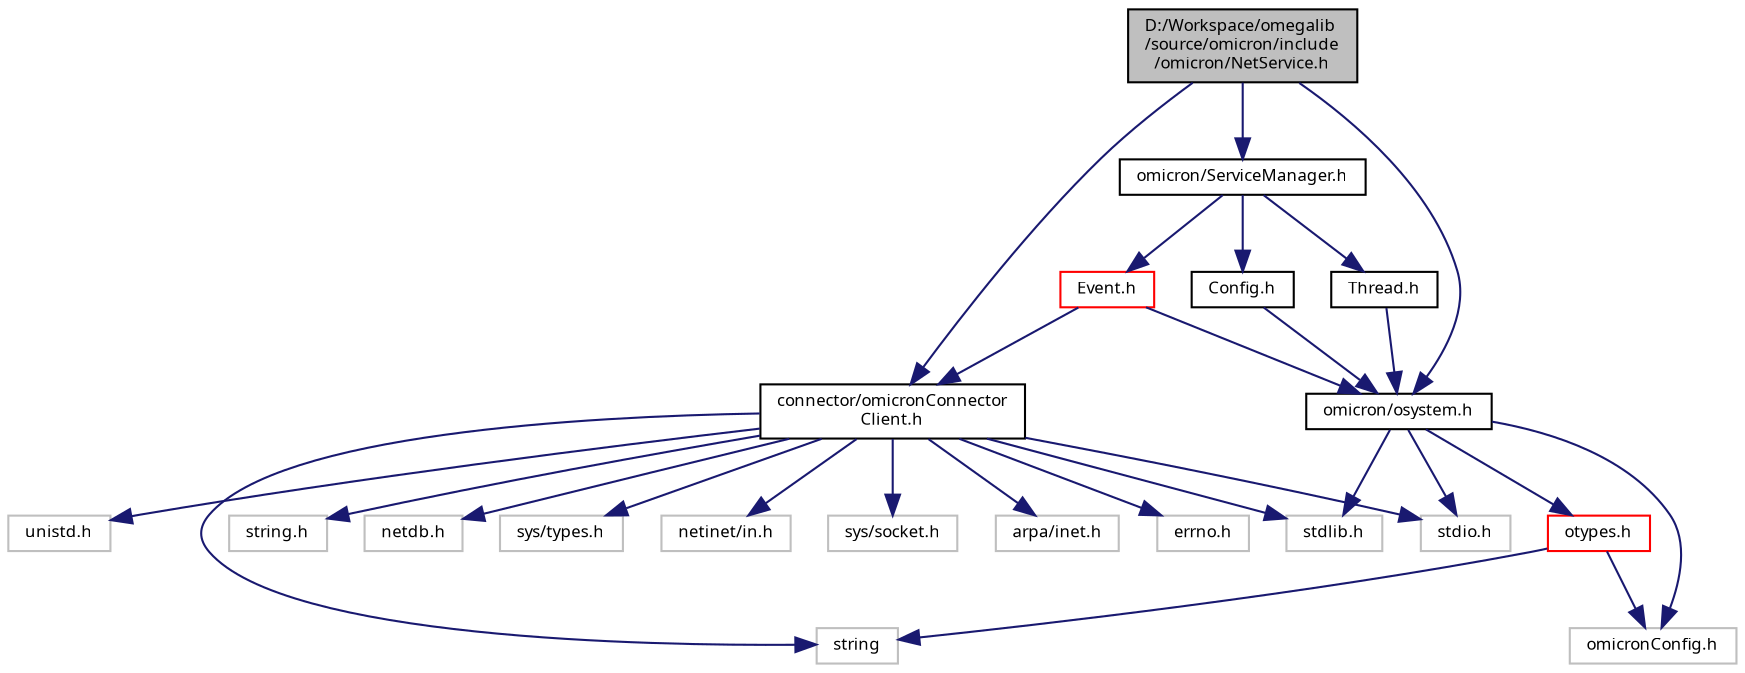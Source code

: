 digraph "D:/Workspace/omegalib/source/omicron/include/omicron/NetService.h"
{
  bgcolor="transparent";
  edge [fontname="FreeSans.ttf",fontsize="8",labelfontname="FreeSans.ttf",labelfontsize="8"];
  node [fontname="FreeSans.ttf",fontsize="8",shape=record];
  Node1 [label="D:/Workspace/omegalib\l/source/omicron/include\l/omicron/NetService.h",height=0.2,width=0.4,color="black", fillcolor="grey75", style="filled" fontcolor="black"];
  Node1 -> Node2 [color="midnightblue",fontsize="8",style="solid",fontname="FreeSans.ttf"];
  Node2 [label="connector/omicronConnector\lClient.h",height=0.2,width=0.4,color="black",URL="$omicron_connector_client_8h.html"];
  Node2 -> Node3 [color="midnightblue",fontsize="8",style="solid",fontname="FreeSans.ttf"];
  Node3 [label="stdio.h",height=0.2,width=0.4,color="grey75"];
  Node2 -> Node4 [color="midnightblue",fontsize="8",style="solid",fontname="FreeSans.ttf"];
  Node4 [label="stdlib.h",height=0.2,width=0.4,color="grey75"];
  Node2 -> Node5 [color="midnightblue",fontsize="8",style="solid",fontname="FreeSans.ttf"];
  Node5 [label="string.h",height=0.2,width=0.4,color="grey75"];
  Node2 -> Node6 [color="midnightblue",fontsize="8",style="solid",fontname="FreeSans.ttf"];
  Node6 [label="netdb.h",height=0.2,width=0.4,color="grey75"];
  Node2 -> Node7 [color="midnightblue",fontsize="8",style="solid",fontname="FreeSans.ttf"];
  Node7 [label="sys/types.h",height=0.2,width=0.4,color="grey75"];
  Node2 -> Node8 [color="midnightblue",fontsize="8",style="solid",fontname="FreeSans.ttf"];
  Node8 [label="netinet/in.h",height=0.2,width=0.4,color="grey75"];
  Node2 -> Node9 [color="midnightblue",fontsize="8",style="solid",fontname="FreeSans.ttf"];
  Node9 [label="sys/socket.h",height=0.2,width=0.4,color="grey75"];
  Node2 -> Node10 [color="midnightblue",fontsize="8",style="solid",fontname="FreeSans.ttf"];
  Node10 [label="arpa/inet.h",height=0.2,width=0.4,color="grey75"];
  Node2 -> Node11 [color="midnightblue",fontsize="8",style="solid",fontname="FreeSans.ttf"];
  Node11 [label="errno.h",height=0.2,width=0.4,color="grey75"];
  Node2 -> Node12 [color="midnightblue",fontsize="8",style="solid",fontname="FreeSans.ttf"];
  Node12 [label="unistd.h",height=0.2,width=0.4,color="grey75"];
  Node2 -> Node13 [color="midnightblue",fontsize="8",style="solid",fontname="FreeSans.ttf"];
  Node13 [label="string",height=0.2,width=0.4,color="grey75"];
  Node1 -> Node14 [color="midnightblue",fontsize="8",style="solid",fontname="FreeSans.ttf"];
  Node14 [label="omicron/osystem.h",height=0.2,width=0.4,color="black",URL="$omicron_2include_2omicron_2osystem_8h.html"];
  Node14 -> Node15 [color="midnightblue",fontsize="8",style="solid",fontname="FreeSans.ttf"];
  Node15 [label="omicronConfig.h",height=0.2,width=0.4,color="grey75"];
  Node14 -> Node3 [color="midnightblue",fontsize="8",style="solid",fontname="FreeSans.ttf"];
  Node14 -> Node4 [color="midnightblue",fontsize="8",style="solid",fontname="FreeSans.ttf"];
  Node14 -> Node16 [color="midnightblue",fontsize="8",style="solid",fontname="FreeSans.ttf"];
  Node16 [label="otypes.h",height=0.2,width=0.4,color="red",URL="$omicron_2include_2omicron_2otypes_8h.html"];
  Node16 -> Node15 [color="midnightblue",fontsize="8",style="solid",fontname="FreeSans.ttf"];
  Node16 -> Node13 [color="midnightblue",fontsize="8",style="solid",fontname="FreeSans.ttf"];
  Node1 -> Node17 [color="midnightblue",fontsize="8",style="solid",fontname="FreeSans.ttf"];
  Node17 [label="omicron/ServiceManager.h",height=0.2,width=0.4,color="black",URL="$_service_manager_8h.html"];
  Node17 -> Node18 [color="midnightblue",fontsize="8",style="solid",fontname="FreeSans.ttf"];
  Node18 [label="Event.h",height=0.2,width=0.4,color="red",URL="$_event_8h.html"];
  Node18 -> Node14 [color="midnightblue",fontsize="8",style="solid",fontname="FreeSans.ttf"];
  Node18 -> Node2 [color="midnightblue",fontsize="8",style="solid",fontname="FreeSans.ttf"];
  Node17 -> Node19 [color="midnightblue",fontsize="8",style="solid",fontname="FreeSans.ttf"];
  Node19 [label="Config.h",height=0.2,width=0.4,color="black",URL="$_config_8h.html"];
  Node19 -> Node14 [color="midnightblue",fontsize="8",style="solid",fontname="FreeSans.ttf"];
  Node17 -> Node20 [color="midnightblue",fontsize="8",style="solid",fontname="FreeSans.ttf"];
  Node20 [label="Thread.h",height=0.2,width=0.4,color="black",URL="$_thread_8h.html"];
  Node20 -> Node14 [color="midnightblue",fontsize="8",style="solid",fontname="FreeSans.ttf"];
}

